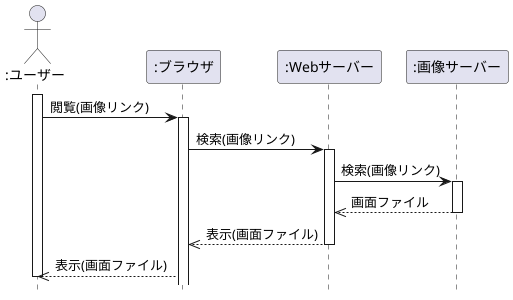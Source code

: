 @startuml  
hide footbox
Actor ":ユーザー" as ac 
participant ":ブラウザ" as bu
participant ":Webサーバー" as we
participant ":画像サーバー" as ga
activate ac
ac -> bu :閲覧(画像リンク)
activate bu
bu -> we :検索(画像リンク)
activate we
we -> ga :検索(画像リンク)
activate ga
we <<-- ga :画面ファイル
deactivate ga
bu <<-- we :表示(画面ファイル)
deactivate we
ac <<-- bu :表示(画面ファイル)
deactivate ac
@enduml